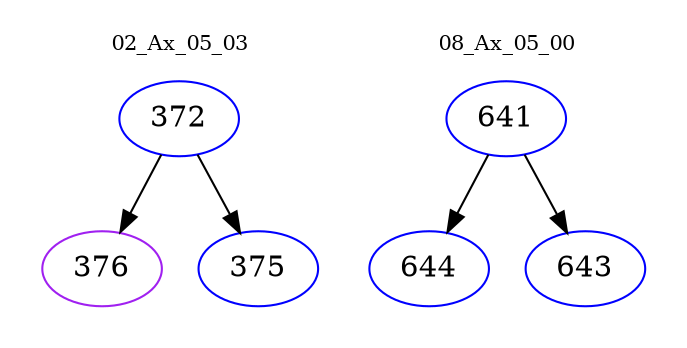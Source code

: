 digraph{
subgraph cluster_0 {
color = white
label = "02_Ax_05_03";
fontsize=10;
T0_372 [label="372", color="blue"]
T0_372 -> T0_376 [color="black"]
T0_376 [label="376", color="purple"]
T0_372 -> T0_375 [color="black"]
T0_375 [label="375", color="blue"]
}
subgraph cluster_1 {
color = white
label = "08_Ax_05_00";
fontsize=10;
T1_641 [label="641", color="blue"]
T1_641 -> T1_644 [color="black"]
T1_644 [label="644", color="blue"]
T1_641 -> T1_643 [color="black"]
T1_643 [label="643", color="blue"]
}
}
